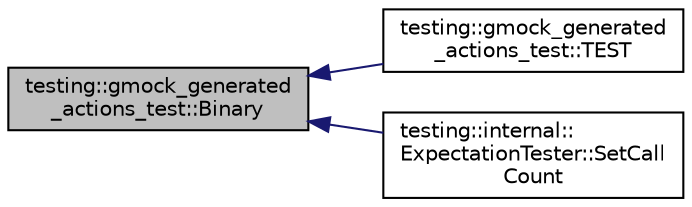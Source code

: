 digraph "testing::gmock_generated_actions_test::Binary"
{
  edge [fontname="Helvetica",fontsize="10",labelfontname="Helvetica",labelfontsize="10"];
  node [fontname="Helvetica",fontsize="10",shape=record];
  rankdir="LR";
  Node86 [label="testing::gmock_generated\l_actions_test::Binary",height=0.2,width=0.4,color="black", fillcolor="grey75", style="filled", fontcolor="black"];
  Node86 -> Node87 [dir="back",color="midnightblue",fontsize="10",style="solid",fontname="Helvetica"];
  Node87 [label="testing::gmock_generated\l_actions_test::TEST",height=0.2,width=0.4,color="black", fillcolor="white", style="filled",URL="$d7/dae/namespacetesting_1_1gmock__generated__actions__test.html#ac3ff9db96cb7a664ef44d20eb0a7a71f"];
  Node86 -> Node88 [dir="back",color="midnightblue",fontsize="10",style="solid",fontname="Helvetica"];
  Node88 [label="testing::internal::\lExpectationTester::SetCall\lCount",height=0.2,width=0.4,color="black", fillcolor="white", style="filled",URL="$db/d6d/classtesting_1_1internal_1_1_expectation_tester.html#af5d762355ef83f414c4b0fc14c8fc943"];
}
